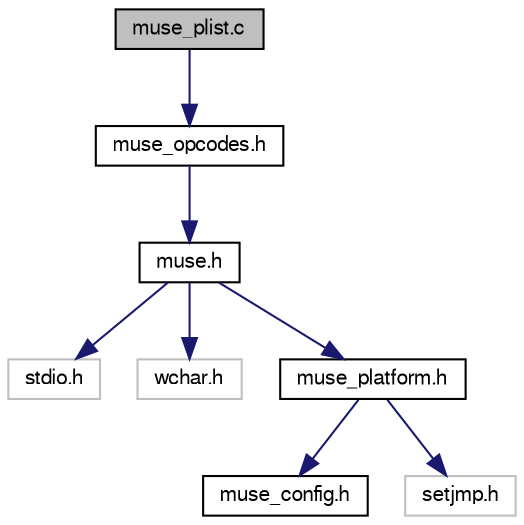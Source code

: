 digraph "muse_plist.c"
{
  edge [fontname="FreeSans",fontsize="10",labelfontname="FreeSans",labelfontsize="10"];
  node [fontname="FreeSans",fontsize="10",shape=record];
  Node1 [label="muse_plist.c",height=0.2,width=0.4,color="black", fillcolor="grey75", style="filled" fontcolor="black"];
  Node1 -> Node2 [color="midnightblue",fontsize="10",style="solid",fontname="FreeSans"];
  Node2 [label="muse_opcodes.h",height=0.2,width=0.4,color="black", fillcolor="white", style="filled",URL="$muse__opcodes_8h.html"];
  Node2 -> Node3 [color="midnightblue",fontsize="10",style="solid",fontname="FreeSans"];
  Node3 [label="muse.h",height=0.2,width=0.4,color="black", fillcolor="white", style="filled",URL="$muse_8h.html"];
  Node3 -> Node4 [color="midnightblue",fontsize="10",style="solid",fontname="FreeSans"];
  Node4 [label="stdio.h",height=0.2,width=0.4,color="grey75", fillcolor="white", style="filled"];
  Node3 -> Node5 [color="midnightblue",fontsize="10",style="solid",fontname="FreeSans"];
  Node5 [label="wchar.h",height=0.2,width=0.4,color="grey75", fillcolor="white", style="filled"];
  Node3 -> Node6 [color="midnightblue",fontsize="10",style="solid",fontname="FreeSans"];
  Node6 [label="muse_platform.h",height=0.2,width=0.4,color="black", fillcolor="white", style="filled",URL="$muse__platform_8h.html"];
  Node6 -> Node7 [color="midnightblue",fontsize="10",style="solid",fontname="FreeSans"];
  Node7 [label="muse_config.h",height=0.2,width=0.4,color="black", fillcolor="white", style="filled",URL="$muse__config_8h.html"];
  Node6 -> Node8 [color="midnightblue",fontsize="10",style="solid",fontname="FreeSans"];
  Node8 [label="setjmp.h",height=0.2,width=0.4,color="grey75", fillcolor="white", style="filled"];
}
